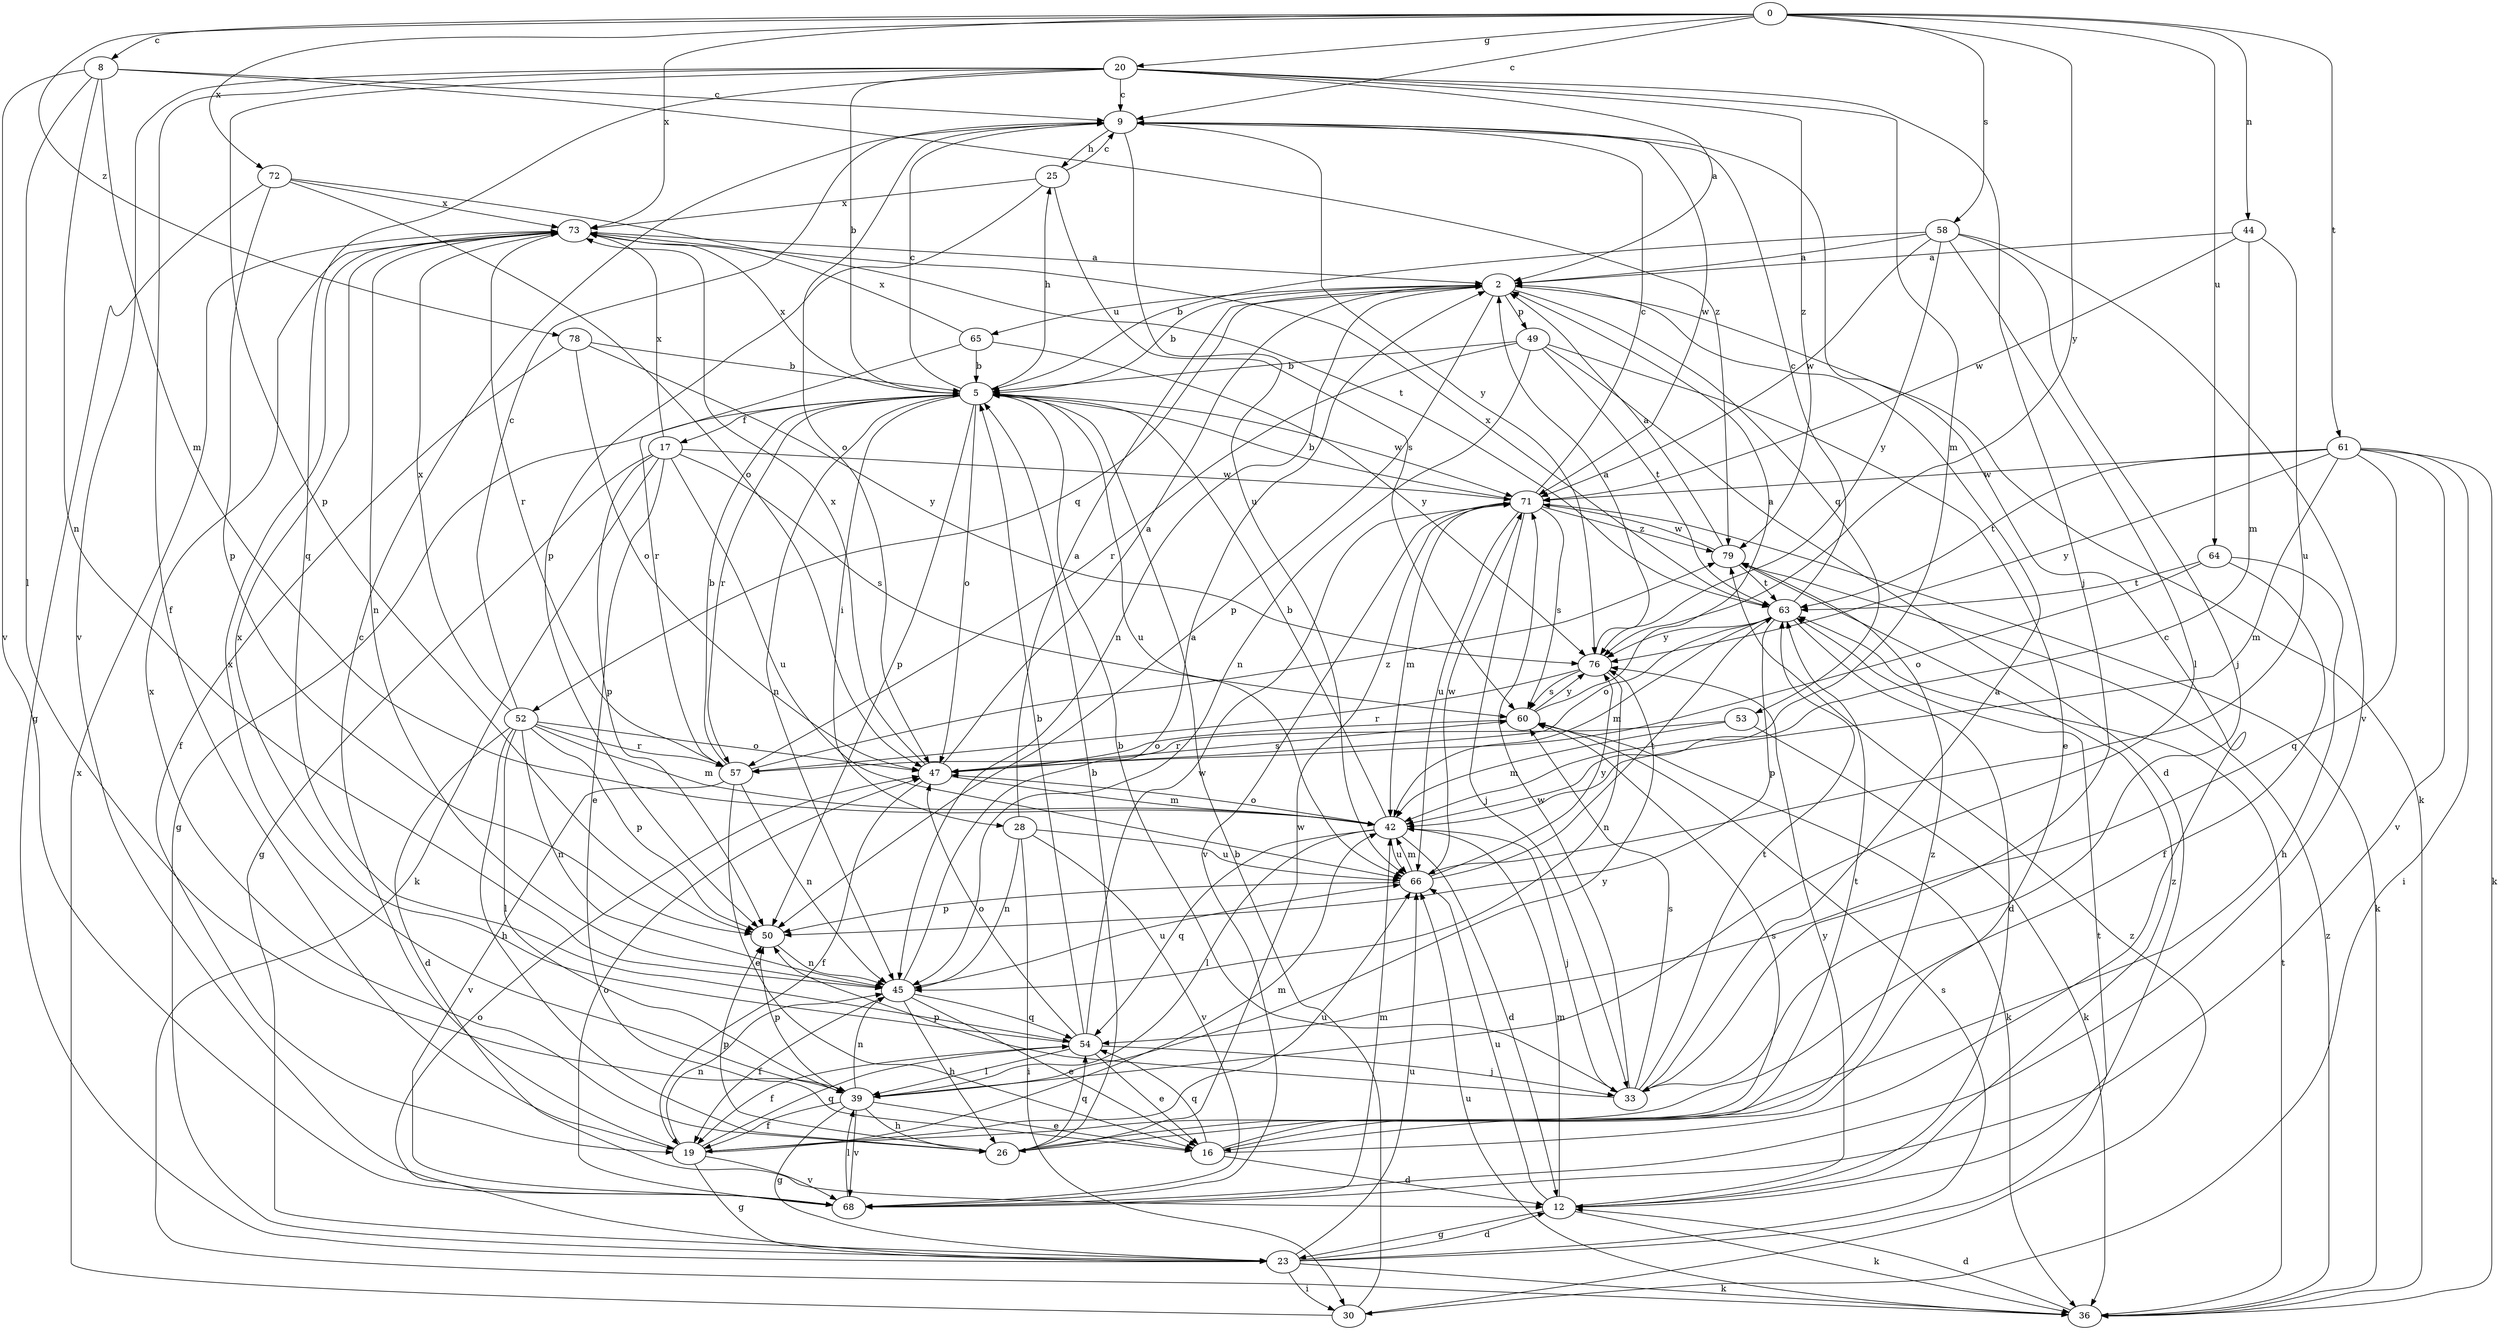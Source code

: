 strict digraph  {
0;
2;
5;
8;
9;
12;
16;
17;
19;
20;
23;
25;
26;
28;
30;
33;
36;
39;
42;
44;
45;
47;
49;
50;
52;
53;
54;
57;
58;
60;
61;
63;
64;
65;
66;
68;
71;
72;
73;
76;
78;
79;
0 -> 8  [label=c];
0 -> 9  [label=c];
0 -> 20  [label=g];
0 -> 44  [label=n];
0 -> 58  [label=s];
0 -> 61  [label=t];
0 -> 64  [label=u];
0 -> 72  [label=x];
0 -> 73  [label=x];
0 -> 76  [label=y];
0 -> 78  [label=z];
2 -> 5  [label=b];
2 -> 36  [label=k];
2 -> 45  [label=n];
2 -> 49  [label=p];
2 -> 50  [label=p];
2 -> 52  [label=q];
2 -> 53  [label=q];
2 -> 65  [label=u];
5 -> 9  [label=c];
5 -> 17  [label=f];
5 -> 23  [label=g];
5 -> 25  [label=h];
5 -> 28  [label=i];
5 -> 45  [label=n];
5 -> 47  [label=o];
5 -> 50  [label=p];
5 -> 57  [label=r];
5 -> 66  [label=u];
5 -> 71  [label=w];
5 -> 73  [label=x];
8 -> 9  [label=c];
8 -> 39  [label=l];
8 -> 42  [label=m];
8 -> 45  [label=n];
8 -> 68  [label=v];
8 -> 79  [label=z];
9 -> 25  [label=h];
9 -> 47  [label=o];
9 -> 66  [label=u];
9 -> 71  [label=w];
9 -> 76  [label=y];
12 -> 23  [label=g];
12 -> 36  [label=k];
12 -> 42  [label=m];
12 -> 66  [label=u];
12 -> 76  [label=y];
12 -> 79  [label=z];
16 -> 9  [label=c];
16 -> 12  [label=d];
16 -> 54  [label=q];
16 -> 63  [label=t];
16 -> 79  [label=z];
17 -> 16  [label=e];
17 -> 23  [label=g];
17 -> 36  [label=k];
17 -> 50  [label=p];
17 -> 60  [label=s];
17 -> 66  [label=u];
17 -> 71  [label=w];
17 -> 73  [label=x];
19 -> 9  [label=c];
19 -> 23  [label=g];
19 -> 42  [label=m];
19 -> 45  [label=n];
19 -> 54  [label=q];
19 -> 66  [label=u];
19 -> 68  [label=v];
20 -> 2  [label=a];
20 -> 5  [label=b];
20 -> 9  [label=c];
20 -> 19  [label=f];
20 -> 33  [label=j];
20 -> 42  [label=m];
20 -> 50  [label=p];
20 -> 54  [label=q];
20 -> 68  [label=v];
20 -> 79  [label=z];
23 -> 12  [label=d];
23 -> 30  [label=i];
23 -> 36  [label=k];
23 -> 47  [label=o];
23 -> 60  [label=s];
23 -> 63  [label=t];
23 -> 66  [label=u];
25 -> 9  [label=c];
25 -> 50  [label=p];
25 -> 60  [label=s];
25 -> 73  [label=x];
26 -> 5  [label=b];
26 -> 50  [label=p];
26 -> 54  [label=q];
26 -> 60  [label=s];
26 -> 71  [label=w];
26 -> 73  [label=x];
28 -> 2  [label=a];
28 -> 30  [label=i];
28 -> 45  [label=n];
28 -> 66  [label=u];
28 -> 68  [label=v];
30 -> 5  [label=b];
30 -> 73  [label=x];
30 -> 79  [label=z];
33 -> 2  [label=a];
33 -> 5  [label=b];
33 -> 50  [label=p];
33 -> 60  [label=s];
33 -> 63  [label=t];
33 -> 71  [label=w];
36 -> 12  [label=d];
36 -> 63  [label=t];
36 -> 66  [label=u];
36 -> 79  [label=z];
39 -> 16  [label=e];
39 -> 19  [label=f];
39 -> 23  [label=g];
39 -> 26  [label=h];
39 -> 45  [label=n];
39 -> 50  [label=p];
39 -> 68  [label=v];
39 -> 73  [label=x];
39 -> 76  [label=y];
42 -> 5  [label=b];
42 -> 12  [label=d];
42 -> 33  [label=j];
42 -> 39  [label=l];
42 -> 47  [label=o];
42 -> 54  [label=q];
42 -> 66  [label=u];
44 -> 2  [label=a];
44 -> 42  [label=m];
44 -> 66  [label=u];
44 -> 71  [label=w];
45 -> 2  [label=a];
45 -> 16  [label=e];
45 -> 19  [label=f];
45 -> 26  [label=h];
45 -> 54  [label=q];
45 -> 66  [label=u];
47 -> 2  [label=a];
47 -> 19  [label=f];
47 -> 42  [label=m];
47 -> 60  [label=s];
47 -> 73  [label=x];
49 -> 5  [label=b];
49 -> 12  [label=d];
49 -> 16  [label=e];
49 -> 45  [label=n];
49 -> 57  [label=r];
49 -> 63  [label=t];
50 -> 45  [label=n];
52 -> 9  [label=c];
52 -> 12  [label=d];
52 -> 26  [label=h];
52 -> 39  [label=l];
52 -> 42  [label=m];
52 -> 45  [label=n];
52 -> 47  [label=o];
52 -> 50  [label=p];
52 -> 57  [label=r];
52 -> 73  [label=x];
53 -> 36  [label=k];
53 -> 42  [label=m];
53 -> 57  [label=r];
54 -> 5  [label=b];
54 -> 16  [label=e];
54 -> 19  [label=f];
54 -> 33  [label=j];
54 -> 39  [label=l];
54 -> 47  [label=o];
54 -> 71  [label=w];
54 -> 73  [label=x];
57 -> 5  [label=b];
57 -> 16  [label=e];
57 -> 45  [label=n];
57 -> 68  [label=v];
57 -> 79  [label=z];
58 -> 2  [label=a];
58 -> 5  [label=b];
58 -> 33  [label=j];
58 -> 39  [label=l];
58 -> 68  [label=v];
58 -> 71  [label=w];
58 -> 76  [label=y];
60 -> 2  [label=a];
60 -> 36  [label=k];
60 -> 47  [label=o];
60 -> 76  [label=y];
61 -> 30  [label=i];
61 -> 36  [label=k];
61 -> 42  [label=m];
61 -> 54  [label=q];
61 -> 63  [label=t];
61 -> 68  [label=v];
61 -> 71  [label=w];
61 -> 76  [label=y];
63 -> 9  [label=c];
63 -> 12  [label=d];
63 -> 42  [label=m];
63 -> 47  [label=o];
63 -> 50  [label=p];
63 -> 73  [label=x];
63 -> 76  [label=y];
64 -> 19  [label=f];
64 -> 26  [label=h];
64 -> 47  [label=o];
64 -> 63  [label=t];
65 -> 5  [label=b];
65 -> 57  [label=r];
65 -> 73  [label=x];
65 -> 76  [label=y];
66 -> 42  [label=m];
66 -> 50  [label=p];
66 -> 63  [label=t];
66 -> 71  [label=w];
66 -> 76  [label=y];
68 -> 39  [label=l];
68 -> 42  [label=m];
68 -> 47  [label=o];
71 -> 5  [label=b];
71 -> 9  [label=c];
71 -> 33  [label=j];
71 -> 36  [label=k];
71 -> 42  [label=m];
71 -> 60  [label=s];
71 -> 66  [label=u];
71 -> 68  [label=v];
71 -> 79  [label=z];
72 -> 23  [label=g];
72 -> 47  [label=o];
72 -> 50  [label=p];
72 -> 63  [label=t];
72 -> 73  [label=x];
73 -> 2  [label=a];
73 -> 45  [label=n];
73 -> 57  [label=r];
76 -> 2  [label=a];
76 -> 45  [label=n];
76 -> 57  [label=r];
76 -> 60  [label=s];
78 -> 5  [label=b];
78 -> 19  [label=f];
78 -> 47  [label=o];
78 -> 76  [label=y];
79 -> 2  [label=a];
79 -> 63  [label=t];
79 -> 71  [label=w];
}
